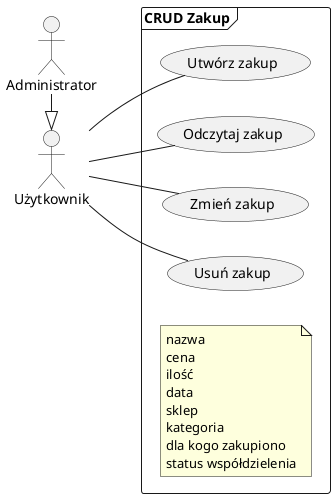 @startuml ucd_purchase
'Diagram config
left to right direction

' Actors
actor Administrator as admin
actor Użytkownik as user

admin -|> user

frame "CRUD Zakup" as crud_purchase {
    (Utwórz zakup) as purchase_create
    (Odczytaj zakup) as purchase_read
    (Zmień zakup) as purchase_update
    (Usuń zakup) as purchase_delete

    note "nazwa\ncena\nilość\ndata\nsklep\nkategoria\ndla kogo zakupiono\nstatus współdzielenia" as note_purchase
}

user -- purchase_create
user -- purchase_read
user -- purchase_update
user -- purchase_delete

@enduml


